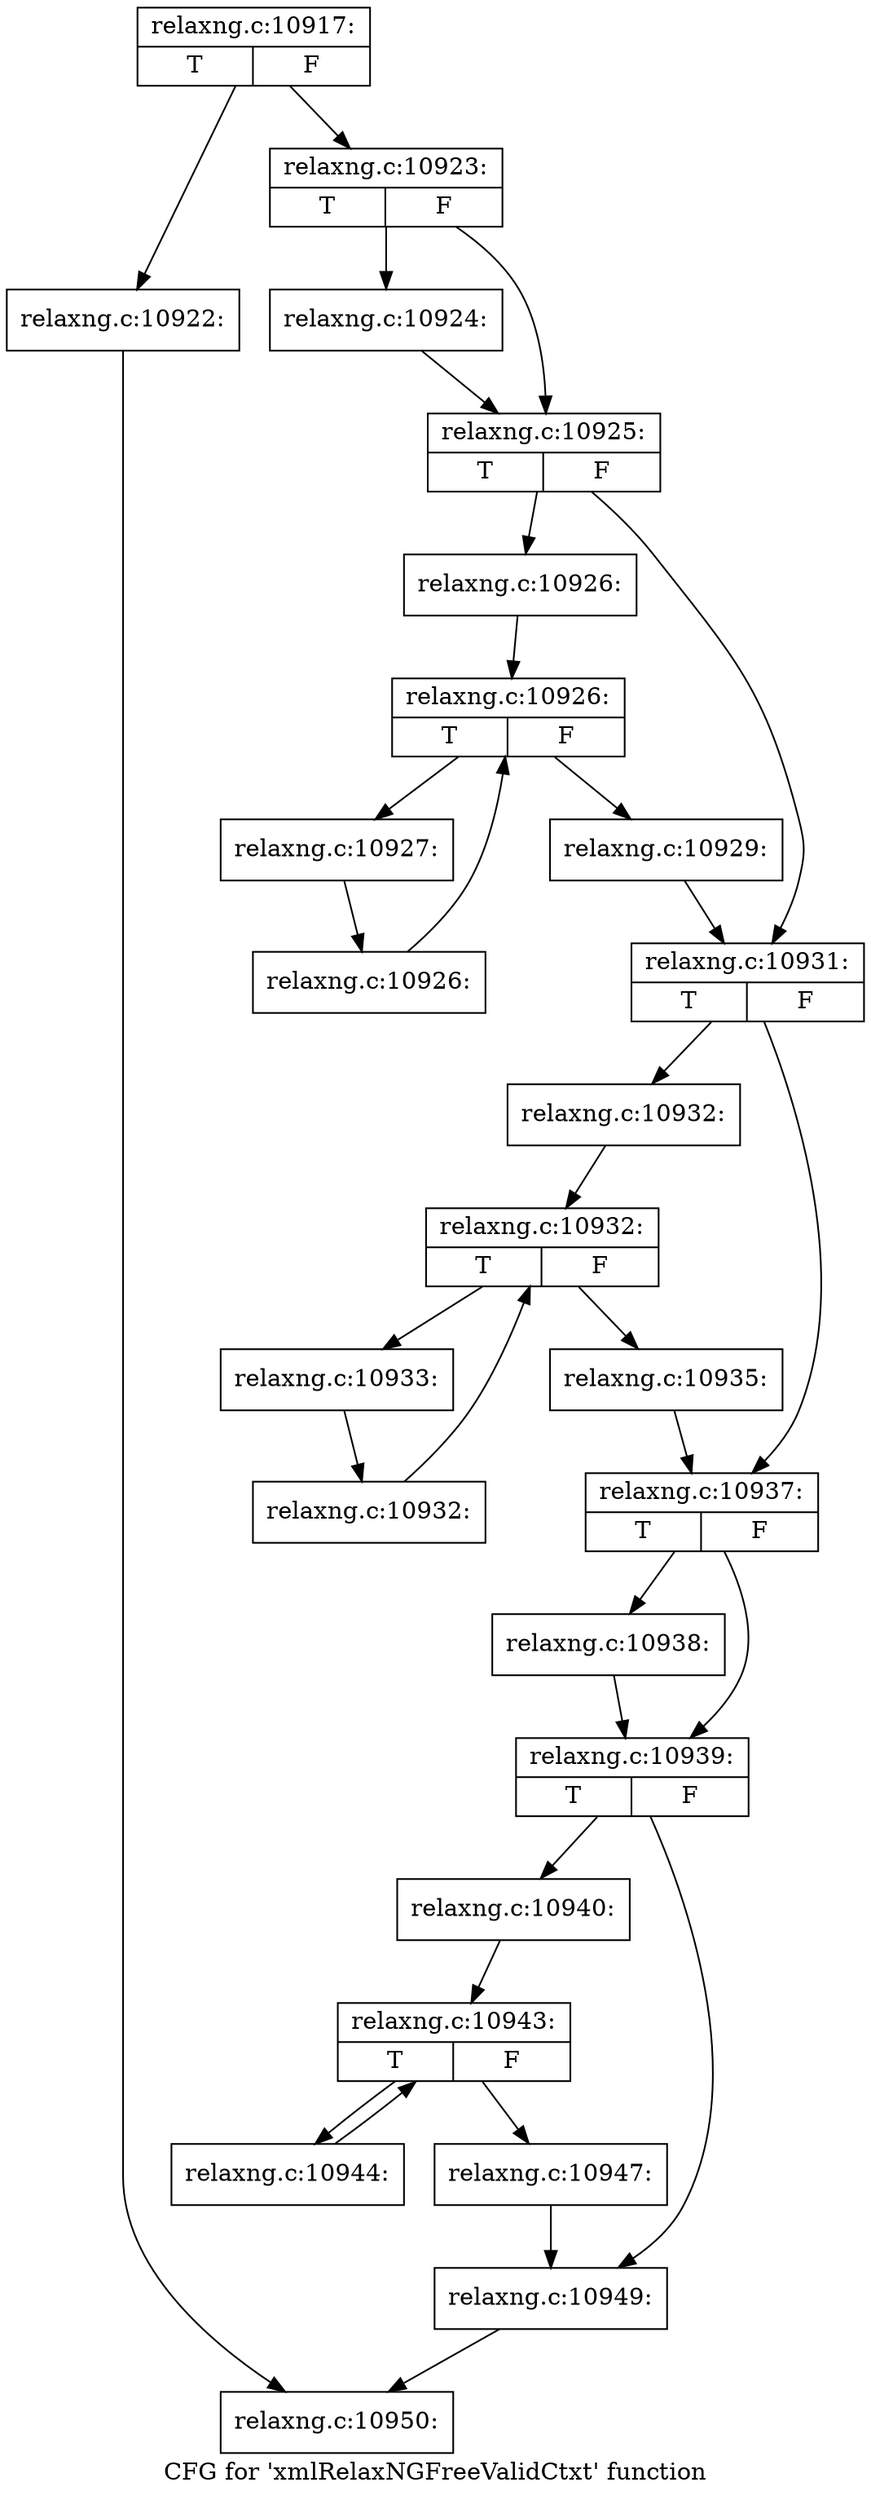 digraph "CFG for 'xmlRelaxNGFreeValidCtxt' function" {
	label="CFG for 'xmlRelaxNGFreeValidCtxt' function";

	Node0x3ada0c0 [shape=record,label="{relaxng.c:10917:|{<s0>T|<s1>F}}"];
	Node0x3ada0c0 -> Node0x3ad9ec0;
	Node0x3ada0c0 -> Node0x3ad9f10;
	Node0x3ad9ec0 [shape=record,label="{relaxng.c:10922:}"];
	Node0x3ad9ec0 -> Node0x3ae18f0;
	Node0x3ad9f10 [shape=record,label="{relaxng.c:10923:|{<s0>T|<s1>F}}"];
	Node0x3ad9f10 -> Node0x3ae2370;
	Node0x3ad9f10 -> Node0x3ae23c0;
	Node0x3ae2370 [shape=record,label="{relaxng.c:10924:}"];
	Node0x3ae2370 -> Node0x3ae23c0;
	Node0x3ae23c0 [shape=record,label="{relaxng.c:10925:|{<s0>T|<s1>F}}"];
	Node0x3ae23c0 -> Node0x39f8910;
	Node0x3ae23c0 -> Node0x3ae3c30;
	Node0x39f8910 [shape=record,label="{relaxng.c:10926:}"];
	Node0x39f8910 -> Node0x3ae4020;
	Node0x3ae4020 [shape=record,label="{relaxng.c:10926:|{<s0>T|<s1>F}}"];
	Node0x3ae4020 -> Node0x3ae41c0;
	Node0x3ae4020 -> Node0x3ae3f50;
	Node0x3ae41c0 [shape=record,label="{relaxng.c:10927:}"];
	Node0x3ae41c0 -> Node0x3ae4170;
	Node0x3ae4170 [shape=record,label="{relaxng.c:10926:}"];
	Node0x3ae4170 -> Node0x3ae4020;
	Node0x3ae3f50 [shape=record,label="{relaxng.c:10929:}"];
	Node0x3ae3f50 -> Node0x3ae3c30;
	Node0x3ae3c30 [shape=record,label="{relaxng.c:10931:|{<s0>T|<s1>F}}"];
	Node0x3ae3c30 -> Node0x3ae5290;
	Node0x3ae3c30 -> Node0x3ae52e0;
	Node0x3ae5290 [shape=record,label="{relaxng.c:10932:}"];
	Node0x3ae5290 -> Node0x3ae5880;
	Node0x3ae5880 [shape=record,label="{relaxng.c:10932:|{<s0>T|<s1>F}}"];
	Node0x3ae5880 -> Node0x3ae5a80;
	Node0x3ae5880 -> Node0x3ae5720;
	Node0x3ae5a80 [shape=record,label="{relaxng.c:10933:}"];
	Node0x3ae5a80 -> Node0x3ae5a30;
	Node0x3ae5a30 [shape=record,label="{relaxng.c:10932:}"];
	Node0x3ae5a30 -> Node0x3ae5880;
	Node0x3ae5720 [shape=record,label="{relaxng.c:10935:}"];
	Node0x3ae5720 -> Node0x3ae52e0;
	Node0x3ae52e0 [shape=record,label="{relaxng.c:10937:|{<s0>T|<s1>F}}"];
	Node0x3ae52e0 -> Node0x3ae69d0;
	Node0x3ae52e0 -> Node0x3ae6a20;
	Node0x3ae69d0 [shape=record,label="{relaxng.c:10938:}"];
	Node0x3ae69d0 -> Node0x3ae6a20;
	Node0x3ae6a20 [shape=record,label="{relaxng.c:10939:|{<s0>T|<s1>F}}"];
	Node0x3ae6a20 -> Node0x3ae71d0;
	Node0x3ae6a20 -> Node0x3ae7220;
	Node0x3ae71d0 [shape=record,label="{relaxng.c:10940:}"];
	Node0x3ae71d0 -> Node0x3ae8d40;
	Node0x3ae8d40 [shape=record,label="{relaxng.c:10943:|{<s0>T|<s1>F}}"];
	Node0x3ae8d40 -> Node0x3ae9130;
	Node0x3ae8d40 -> Node0x3ae8f60;
	Node0x3ae9130 [shape=record,label="{relaxng.c:10944:}"];
	Node0x3ae9130 -> Node0x3ae8d40;
	Node0x3ae8f60 [shape=record,label="{relaxng.c:10947:}"];
	Node0x3ae8f60 -> Node0x3ae7220;
	Node0x3ae7220 [shape=record,label="{relaxng.c:10949:}"];
	Node0x3ae7220 -> Node0x3ae18f0;
	Node0x3ae18f0 [shape=record,label="{relaxng.c:10950:}"];
}
